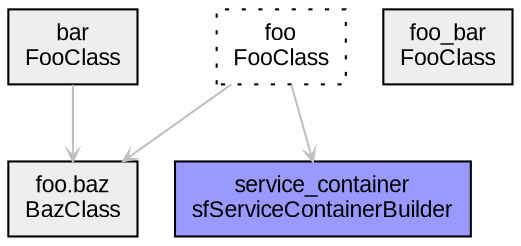 digraph sc {
  ratio="compress"
  node [fontsize="11" fontname="Arial" shape="record"];
  edge [fontsize="9" fontname="Arial" color="grey" arrowhead="open" arrowsize="0.5"];

  node_foo [label="foo\nFooClass\n", shape=record, fillcolor="#eeeeee", style="dotted"];
  node_bar [label="bar\nFooClass\n", shape=record, fillcolor="#eeeeee", style="filled"];
  node_foo_baz [label="foo.baz\nBazClass\n", shape=record, fillcolor="#eeeeee", style="filled"];
  node_foo_bar [label="foo_bar\nFooClass\n", shape=record, fillcolor="#eeeeee", style="filled"];
  node_service_container [label="service_container\nsfServiceContainerBuilder\n", shape=record, fillcolor="#9999ff", style="filled"];
  node_foo -> node_foo_baz [label="" style="filled"];
  node_foo -> node_service_container [label="" style="filled"];
  node_bar -> node_foo_baz [label="" style="filled"];
}
